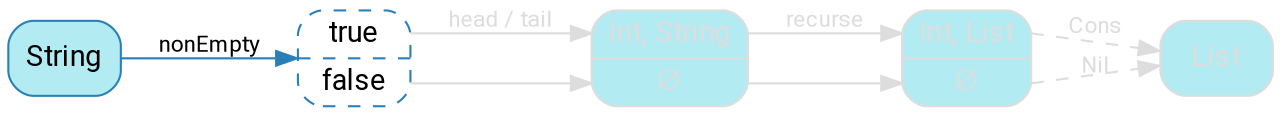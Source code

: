 digraph {
    bgcolor=transparent
    splines=false
    rankdir=LR

    // Default theme: disabled
    node[shape="rectangle" style="rounded,filled" color="#dddddd" fillcolor="#b2ebf2" fontcolor="#dddddd" fontname="Segoe UI,Roboto,Helvetica,Arial,sans-serif"]
    edge [color="#dddddd" fontcolor="#dddddd" fontname="Segoe UI,Roboto,Helvetica,Arial,sans-serif" fontsize=11]

    ListStruct[shape=record label="<cons> Int, List| <nil> ∅"]
    ListStruct2[shape=record label="<cons> Int, String| <nil> ∅"]
    choice[shape=record label="<true> true|<false> false" style="dashed,rounded" color="#2980B9" fillcolor="#b2ebf2" fontcolor="#000000"]
    String[color="#2980B9" fillcolor="#b2ebf2" fontcolor="#000000"]

    String           -> choice[label=nonEmpty color="#2980B9" fontcolor="#000000"]
    choice:true      -> ListStruct2:cons[label="head / tail"]
    choice:false     -> ListStruct2:nil
    ListStruct2:cons -> ListStruct:cons [label=recurse]
    ListStruct2:nil  -> ListStruct:nil
    ListStruct:cons  -> List [style=dashed label="Cons"]
    ListStruct:nil   -> List [style=dashed label="Nil"]
}
